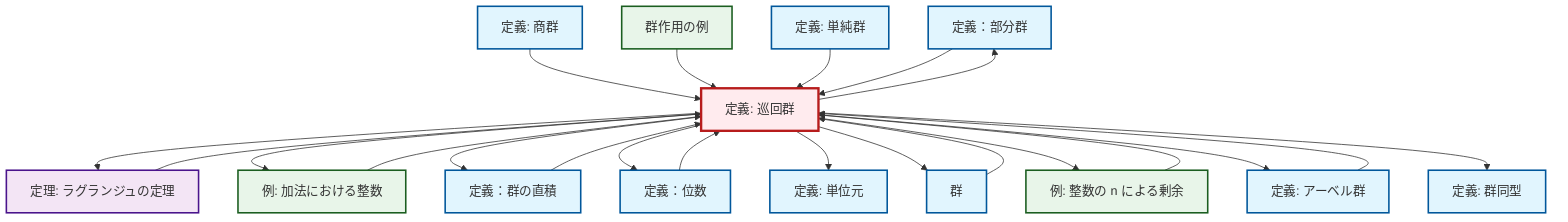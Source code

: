 graph TD
    classDef definition fill:#e1f5fe,stroke:#01579b,stroke-width:2px
    classDef theorem fill:#f3e5f5,stroke:#4a148c,stroke-width:2px
    classDef axiom fill:#fff3e0,stroke:#e65100,stroke-width:2px
    classDef example fill:#e8f5e9,stroke:#1b5e20,stroke-width:2px
    classDef current fill:#ffebee,stroke:#b71c1c,stroke-width:3px
    def-subgroup["定義：部分群"]:::definition
    def-identity-element["定義: 単位元"]:::definition
    def-order["定義：位数"]:::definition
    ex-quotient-integers-mod-n["例: 整数の n による剰余"]:::example
    def-simple-group["定義: 単純群"]:::definition
    def-cyclic-group["定義: 巡回群"]:::definition
    def-isomorphism["定義: 群同型"]:::definition
    ex-integers-addition["例: 加法における整数"]:::example
    def-abelian-group["定義: アーベル群"]:::definition
    def-group["群"]:::definition
    thm-lagrange["定理: ラグランジュの定理"]:::theorem
    ex-group-action-examples["群作用の例"]:::example
    def-quotient-group["定義: 商群"]:::definition
    def-direct-product["定義：群の直積"]:::definition
    def-cyclic-group --> thm-lagrange
    ex-quotient-integers-mod-n --> def-cyclic-group
    def-abelian-group --> def-cyclic-group
    def-cyclic-group --> ex-integers-addition
    def-cyclic-group --> def-direct-product
    def-cyclic-group --> def-order
    def-cyclic-group --> def-identity-element
    def-quotient-group --> def-cyclic-group
    def-cyclic-group --> def-group
    def-cyclic-group --> ex-quotient-integers-mod-n
    thm-lagrange --> def-cyclic-group
    ex-group-action-examples --> def-cyclic-group
    def-simple-group --> def-cyclic-group
    def-subgroup --> def-cyclic-group
    def-cyclic-group --> def-abelian-group
    def-cyclic-group --> def-subgroup
    def-cyclic-group --> def-isomorphism
    def-order --> def-cyclic-group
    ex-integers-addition --> def-cyclic-group
    def-direct-product --> def-cyclic-group
    def-group --> def-cyclic-group
    class def-cyclic-group current